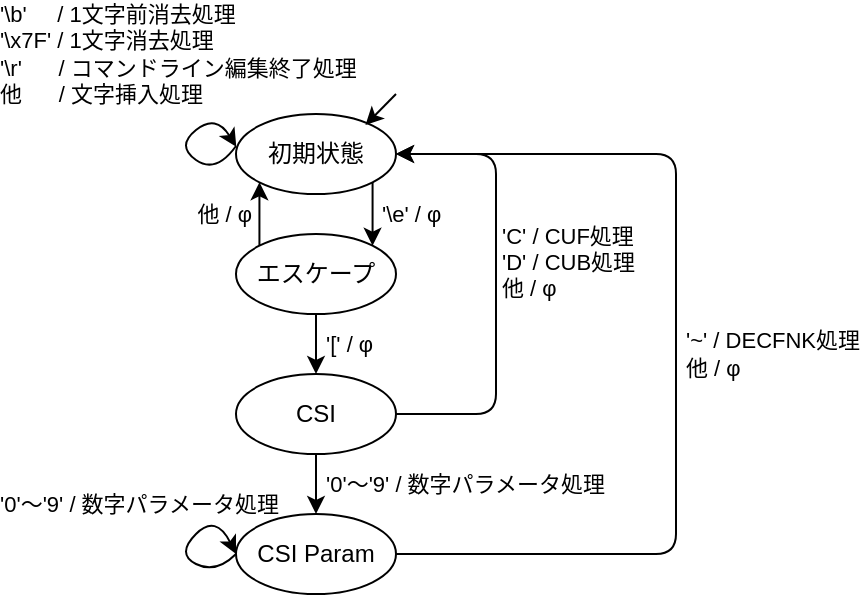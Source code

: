 <mxfile version="13.6.4" type="device"><diagram id="h6jYMqG2hndfrR3YiHAO" name="ページ1"><mxGraphModel dx="677" dy="358" grid="1" gridSize="10" guides="1" tooltips="1" connect="1" arrows="1" fold="1" page="1" pageScale="1" pageWidth="827" pageHeight="1169" math="0" shadow="0"><root><mxCell id="0"/><mxCell id="1" parent="0"/><mxCell id="aW7AQJaBgC9axXig7uCK-1" value="初期状態" style="ellipse;whiteSpace=wrap;html=1;" parent="1" vertex="1"><mxGeometry x="320" y="230" width="80" height="40" as="geometry"/></mxCell><mxCell id="yMNo784OAK5LPn4Ll48q-1" value="他 / φ" style="edgeStyle=orthogonalEdgeStyle;rounded=0;orthogonalLoop=1;jettySize=auto;html=1;entryX=0;entryY=1;entryDx=0;entryDy=0;exitX=0;exitY=0;exitDx=0;exitDy=0;align=right;spacing=5;" parent="1" source="aW7AQJaBgC9axXig7uCK-2" target="aW7AQJaBgC9axXig7uCK-1" edge="1"><mxGeometry relative="1" as="geometry"/></mxCell><mxCell id="aW7AQJaBgC9axXig7uCK-2" value="エスケープ" style="ellipse;whiteSpace=wrap;html=1;" parent="1" vertex="1"><mxGeometry x="320" y="290" width="80" height="40" as="geometry"/></mxCell><mxCell id="aW7AQJaBgC9axXig7uCK-3" value="'\e' / φ" style="endArrow=classic;html=1;exitX=1;exitY=1;exitDx=0;exitDy=0;entryX=1;entryY=0;entryDx=0;entryDy=0;align=left;fontSize=11;spacing=5;" parent="1" source="aW7AQJaBgC9axXig7uCK-1" target="aW7AQJaBgC9axXig7uCK-2" edge="1"><mxGeometry width="50" height="50" relative="1" as="geometry"><mxPoint x="460" y="340" as="sourcePoint"/><mxPoint x="510" y="290" as="targetPoint"/></mxGeometry></mxCell><mxCell id="H27i62IBvLrwGqqbNWSK-2" value="'0'～'9' / 数字パラメータ処理" style="edgeStyle=orthogonalEdgeStyle;rounded=0;orthogonalLoop=1;jettySize=auto;html=1;entryX=0.5;entryY=0;entryDx=0;entryDy=0;align=left;spacing=5;" edge="1" parent="1" source="aW7AQJaBgC9axXig7uCK-4" target="H27i62IBvLrwGqqbNWSK-1"><mxGeometry relative="1" as="geometry"/></mxCell><mxCell id="aW7AQJaBgC9axXig7uCK-4" value="CSI" style="ellipse;whiteSpace=wrap;html=1;" parent="1" vertex="1"><mxGeometry x="320" y="360" width="80" height="40" as="geometry"/></mxCell><mxCell id="aW7AQJaBgC9axXig7uCK-5" value="'[' / φ" style="endArrow=classic;html=1;align=left;exitX=0.5;exitY=1;exitDx=0;exitDy=0;spacing=5;" parent="1" source="aW7AQJaBgC9axXig7uCK-2" target="aW7AQJaBgC9axXig7uCK-4" edge="1"><mxGeometry width="50" height="50" relative="1" as="geometry"><mxPoint x="460" y="500" as="sourcePoint"/><mxPoint x="510" y="450" as="targetPoint"/></mxGeometry></mxCell><mxCell id="aW7AQJaBgC9axXig7uCK-9" value="" style="edgeStyle=segmentEdgeStyle;endArrow=classic;html=1;fontSize=11;align=left;entryX=1;entryY=0.5;entryDx=0;entryDy=0;exitX=1;exitY=0.5;exitDx=0;exitDy=0;" parent="1" source="aW7AQJaBgC9axXig7uCK-4" target="aW7AQJaBgC9axXig7uCK-1" edge="1"><mxGeometry width="50" height="50" relative="1" as="geometry"><mxPoint x="180" y="400" as="sourcePoint"/><mxPoint x="230" y="350" as="targetPoint"/><Array as="points"><mxPoint x="450" y="380"/><mxPoint x="450" y="250"/></Array></mxGeometry></mxCell><mxCell id="aW7AQJaBgC9axXig7uCK-10" value="&lt;span&gt;'C' / CUF処理&lt;/span&gt;&lt;br&gt;&lt;span&gt;'D' / CUB処理&lt;br&gt;他 / φ&lt;br&gt;&lt;/span&gt;" style="edgeLabel;html=1;align=left;verticalAlign=middle;resizable=0;points=[];fontSize=11;spacing=5;" parent="aW7AQJaBgC9axXig7uCK-9" vertex="1" connectable="0"><mxGeometry x="0.1" y="2" relative="1" as="geometry"><mxPoint as="offset"/></mxGeometry></mxCell><mxCell id="aW7AQJaBgC9axXig7uCK-18" value="'\b'&amp;nbsp; &amp;nbsp; &amp;nbsp;/ 1文字前消去処理&lt;br&gt;'\x7F' / 1文字消去処理&lt;br&gt;'\r'&amp;nbsp; &amp;nbsp; &amp;nbsp; / コマンドライン編集終了処理&lt;br&gt;他&amp;nbsp; &amp;nbsp; &amp;nbsp; / 文字挿入処理" style="curved=1;endArrow=classic;html=1;fontSize=11;align=left;entryX=0.002;entryY=0.411;entryDx=0;entryDy=0;entryPerimeter=0;labelBackgroundColor=none;" parent="1" target="aW7AQJaBgC9axXig7uCK-1" edge="1"><mxGeometry x="-0.038" y="101" width="50" height="50" relative="1" as="geometry"><mxPoint x="320" y="246" as="sourcePoint"/><mxPoint x="290" y="320" as="targetPoint"/><Array as="points"><mxPoint x="310" y="260"/><mxPoint x="290" y="246"/><mxPoint x="310" y="230"/></Array><mxPoint x="-27" y="33" as="offset"/></mxGeometry></mxCell><mxCell id="yMNo784OAK5LPn4Ll48q-3" value="" style="endArrow=classic;html=1;align=right;entryX=0.809;entryY=0.139;entryDx=0;entryDy=0;entryPerimeter=0;" parent="1" target="aW7AQJaBgC9axXig7uCK-1" edge="1"><mxGeometry width="50" height="50" relative="1" as="geometry"><mxPoint x="400" y="220" as="sourcePoint"/><mxPoint x="480" y="180" as="targetPoint"/></mxGeometry></mxCell><mxCell id="H27i62IBvLrwGqqbNWSK-3" value="'~' / DECFNK処理&lt;br&gt;他 / φ" style="edgeStyle=orthogonalEdgeStyle;rounded=1;orthogonalLoop=1;jettySize=auto;html=1;entryX=1;entryY=0.5;entryDx=0;entryDy=0;align=left;spacing=5;" edge="1" parent="1" source="H27i62IBvLrwGqqbNWSK-1" target="aW7AQJaBgC9axXig7uCK-1"><mxGeometry relative="1" as="geometry"><Array as="points"><mxPoint x="540" y="450"/><mxPoint x="540" y="250"/></Array></mxGeometry></mxCell><mxCell id="H27i62IBvLrwGqqbNWSK-1" value="CSI Param" style="ellipse;whiteSpace=wrap;html=1;" vertex="1" parent="1"><mxGeometry x="320" y="430" width="80" height="40" as="geometry"/></mxCell><mxCell id="H27i62IBvLrwGqqbNWSK-5" value="'0'～'9' / 数字パラメータ処理" style="curved=1;endArrow=classic;html=1;fontSize=11;align=left;entryX=0;entryY=0.5;entryDx=0;entryDy=0;labelBackgroundColor=none;" edge="1" parent="1" target="H27i62IBvLrwGqqbNWSK-1"><mxGeometry x="-0.162" y="93" width="50" height="50" relative="1" as="geometry"><mxPoint x="320" y="450" as="sourcePoint"/><mxPoint x="330.16" y="256.44" as="targetPoint"/><Array as="points"><mxPoint x="310" y="460"/><mxPoint x="290" y="450"/><mxPoint x="310" y="430"/></Array><mxPoint x="-24" y="41" as="offset"/></mxGeometry></mxCell></root></mxGraphModel></diagram></mxfile>